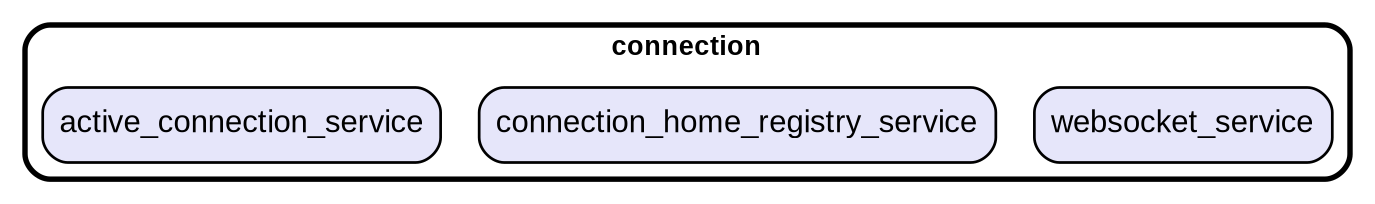 digraph "" {
  graph [style=rounded fontname="Arial Black" fontsize=13 penwidth=2.6];
  node [shape=rect style="filled,rounded" fontname=Arial fontsize=15 fillcolor=Lavender penwidth=1.3];
  edge [penwidth=1.3];
  "/websocket_service.dart" [label="websocket_service"];
  "/connection_home_registry_service.dart" [label="connection_home_registry_service"];
  "/active_connection_service.dart" [label="active_connection_service"];
  subgraph "cluster~" {
    label="connection";
    "/websocket_service.dart";
    "/connection_home_registry_service.dart";
    "/active_connection_service.dart";
  }
}
